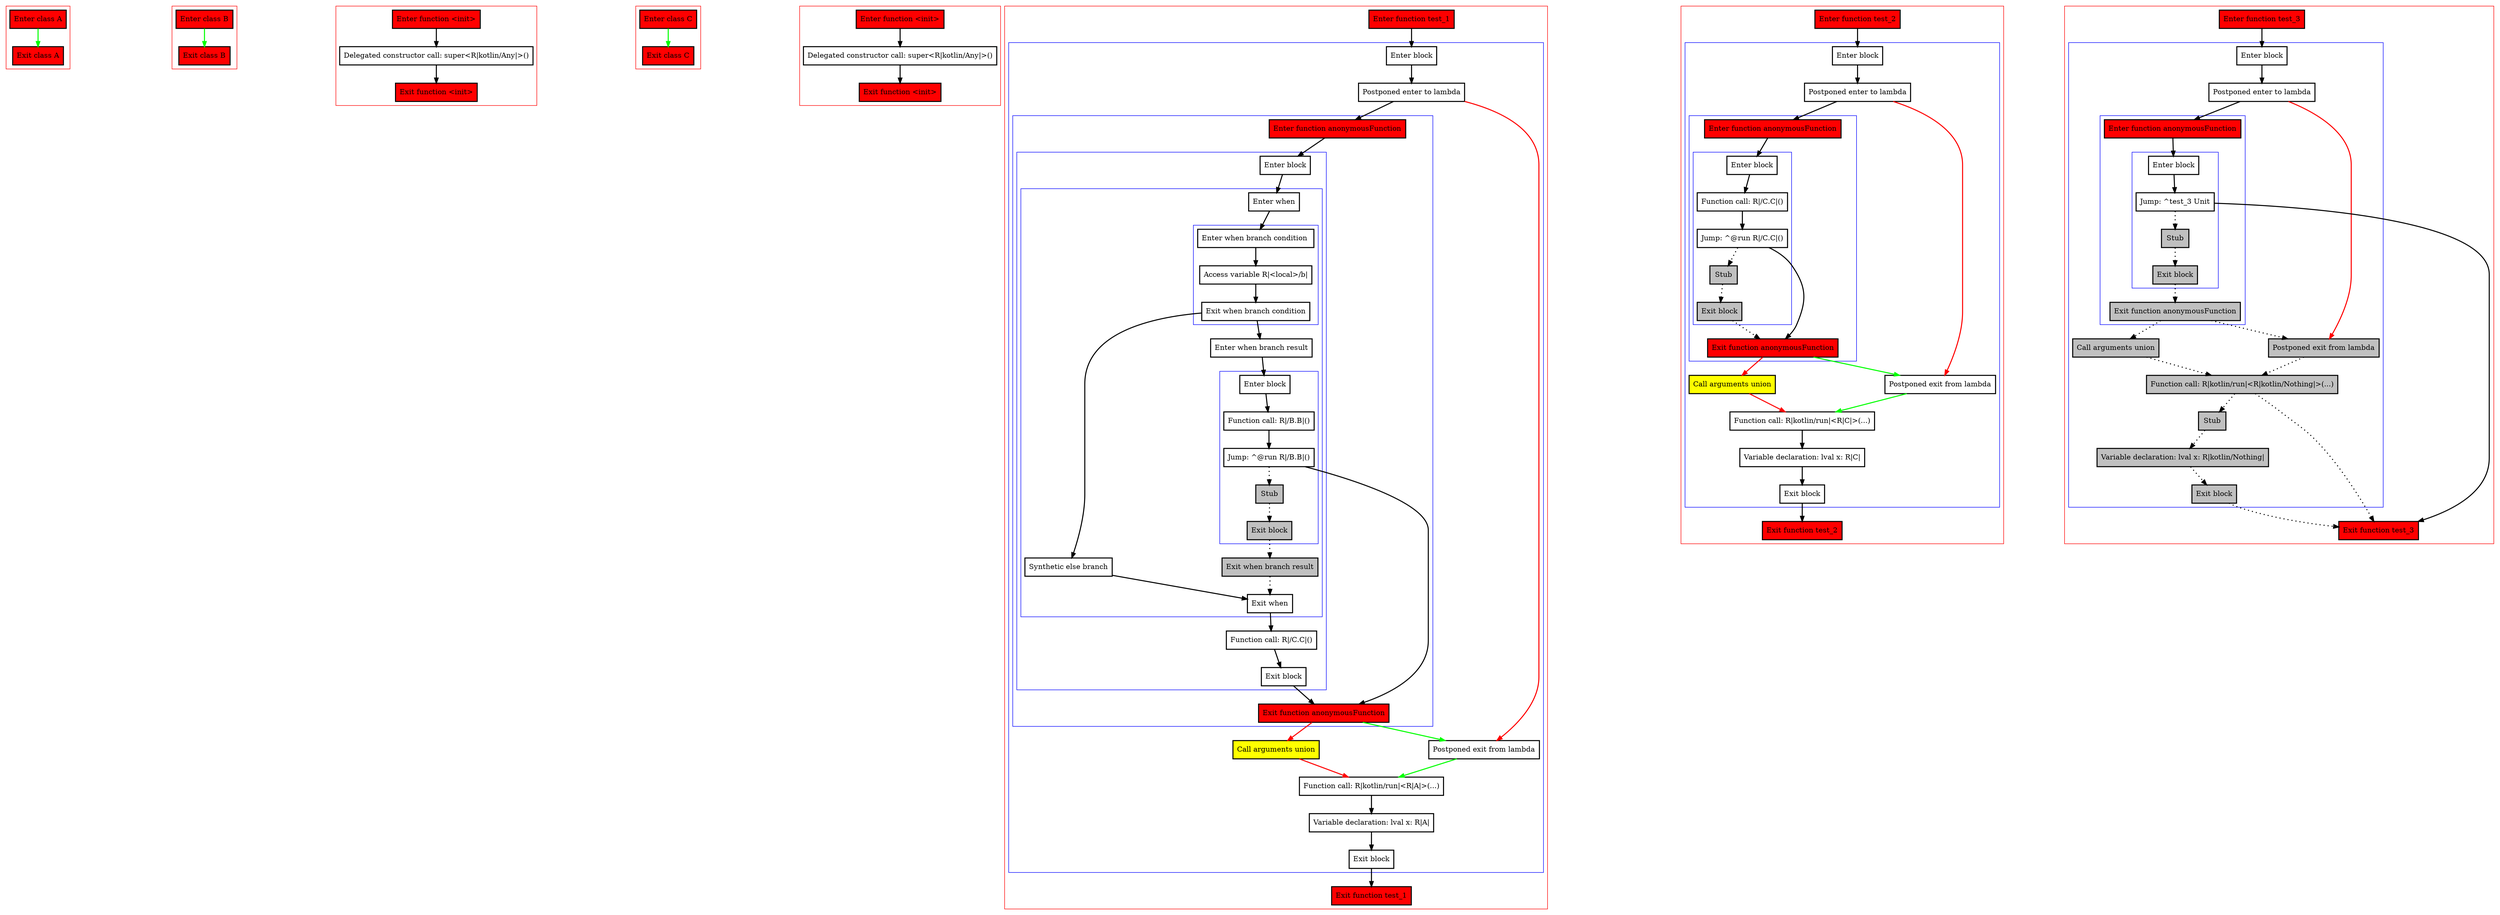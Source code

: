 digraph returnValuesFromLambda_kt {
    graph [nodesep=3]
    node [shape=box penwidth=2]
    edge [penwidth=2]

    subgraph cluster_0 {
        color=red
        0 [label="Enter class A" style="filled" fillcolor=red];
        1 [label="Exit class A" style="filled" fillcolor=red];
    }
    0 -> {1} [color=green];

    subgraph cluster_1 {
        color=red
        2 [label="Enter class B" style="filled" fillcolor=red];
        3 [label="Exit class B" style="filled" fillcolor=red];
    }
    2 -> {3} [color=green];

    subgraph cluster_2 {
        color=red
        4 [label="Enter function <init>" style="filled" fillcolor=red];
        5 [label="Delegated constructor call: super<R|kotlin/Any|>()"];
        6 [label="Exit function <init>" style="filled" fillcolor=red];
    }
    4 -> {5};
    5 -> {6};

    subgraph cluster_3 {
        color=red
        7 [label="Enter class C" style="filled" fillcolor=red];
        8 [label="Exit class C" style="filled" fillcolor=red];
    }
    7 -> {8} [color=green];

    subgraph cluster_4 {
        color=red
        9 [label="Enter function <init>" style="filled" fillcolor=red];
        10 [label="Delegated constructor call: super<R|kotlin/Any|>()"];
        11 [label="Exit function <init>" style="filled" fillcolor=red];
    }
    9 -> {10};
    10 -> {11};

    subgraph cluster_5 {
        color=red
        12 [label="Enter function test_1" style="filled" fillcolor=red];
        subgraph cluster_6 {
            color=blue
            13 [label="Enter block"];
            14 [label="Postponed enter to lambda"];
            subgraph cluster_7 {
                color=blue
                21 [label="Enter function anonymousFunction" style="filled" fillcolor=red];
                subgraph cluster_8 {
                    color=blue
                    22 [label="Enter block"];
                    subgraph cluster_9 {
                        color=blue
                        23 [label="Enter when"];
                        subgraph cluster_10 {
                            color=blue
                            24 [label="Enter when branch condition "];
                            25 [label="Access variable R|<local>/b|"];
                            26 [label="Exit when branch condition"];
                        }
                        27 [label="Synthetic else branch"];
                        28 [label="Enter when branch result"];
                        subgraph cluster_11 {
                            color=blue
                            29 [label="Enter block"];
                            30 [label="Function call: R|/B.B|()"];
                            31 [label="Jump: ^@run R|/B.B|()"];
                            32 [label="Stub" style="filled" fillcolor=gray];
                            33 [label="Exit block" style="filled" fillcolor=gray];
                        }
                        34 [label="Exit when branch result" style="filled" fillcolor=gray];
                        35 [label="Exit when"];
                    }
                    36 [label="Function call: R|/C.C|()"];
                    37 [label="Exit block"];
                }
                38 [label="Exit function anonymousFunction" style="filled" fillcolor=red];
            }
            15 [label="Call arguments union" style="filled" fillcolor=yellow];
            16 [label="Postponed exit from lambda"];
            17 [label="Function call: R|kotlin/run|<R|A|>(...)"];
            18 [label="Variable declaration: lval x: R|A|"];
            19 [label="Exit block"];
        }
        20 [label="Exit function test_1" style="filled" fillcolor=red];
    }
    12 -> {13};
    13 -> {14};
    14 -> {21};
    14 -> {16} [color=red];
    15 -> {17} [color=red];
    16 -> {17} [color=green];
    17 -> {18};
    18 -> {19};
    19 -> {20};
    21 -> {22};
    22 -> {23};
    23 -> {24};
    24 -> {25};
    25 -> {26};
    26 -> {28 27};
    27 -> {35};
    28 -> {29};
    29 -> {30};
    30 -> {31};
    31 -> {38};
    31 -> {32} [style=dotted];
    32 -> {33} [style=dotted];
    33 -> {34} [style=dotted];
    34 -> {35} [style=dotted];
    35 -> {36};
    36 -> {37};
    37 -> {38};
    38 -> {15} [color=red];
    38 -> {16} [color=green];

    subgraph cluster_12 {
        color=red
        39 [label="Enter function test_2" style="filled" fillcolor=red];
        subgraph cluster_13 {
            color=blue
            40 [label="Enter block"];
            41 [label="Postponed enter to lambda"];
            subgraph cluster_14 {
                color=blue
                48 [label="Enter function anonymousFunction" style="filled" fillcolor=red];
                subgraph cluster_15 {
                    color=blue
                    49 [label="Enter block"];
                    50 [label="Function call: R|/C.C|()"];
                    51 [label="Jump: ^@run R|/C.C|()"];
                    52 [label="Stub" style="filled" fillcolor=gray];
                    53 [label="Exit block" style="filled" fillcolor=gray];
                }
                54 [label="Exit function anonymousFunction" style="filled" fillcolor=red];
            }
            42 [label="Call arguments union" style="filled" fillcolor=yellow];
            43 [label="Postponed exit from lambda"];
            44 [label="Function call: R|kotlin/run|<R|C|>(...)"];
            45 [label="Variable declaration: lval x: R|C|"];
            46 [label="Exit block"];
        }
        47 [label="Exit function test_2" style="filled" fillcolor=red];
    }
    39 -> {40};
    40 -> {41};
    41 -> {48};
    41 -> {43} [color=red];
    42 -> {44} [color=red];
    43 -> {44} [color=green];
    44 -> {45};
    45 -> {46};
    46 -> {47};
    48 -> {49};
    49 -> {50};
    50 -> {51};
    51 -> {54};
    51 -> {52} [style=dotted];
    52 -> {53} [style=dotted];
    53 -> {54} [style=dotted];
    54 -> {42} [color=red];
    54 -> {43} [color=green];

    subgraph cluster_16 {
        color=red
        55 [label="Enter function test_3" style="filled" fillcolor=red];
        subgraph cluster_17 {
            color=blue
            56 [label="Enter block"];
            57 [label="Postponed enter to lambda"];
            subgraph cluster_18 {
                color=blue
                65 [label="Enter function anonymousFunction" style="filled" fillcolor=red];
                subgraph cluster_19 {
                    color=blue
                    66 [label="Enter block"];
                    67 [label="Jump: ^test_3 Unit"];
                    68 [label="Stub" style="filled" fillcolor=gray];
                    69 [label="Exit block" style="filled" fillcolor=gray];
                }
                70 [label="Exit function anonymousFunction" style="filled" fillcolor=red style="filled" fillcolor=gray];
            }
            58 [label="Call arguments union" style="filled" fillcolor=gray];
            59 [label="Postponed exit from lambda" style="filled" fillcolor=gray];
            60 [label="Function call: R|kotlin/run|<R|kotlin/Nothing|>(...)" style="filled" fillcolor=gray];
            61 [label="Stub" style="filled" fillcolor=gray];
            62 [label="Variable declaration: lval x: R|kotlin/Nothing|" style="filled" fillcolor=gray];
            63 [label="Exit block" style="filled" fillcolor=gray];
        }
        64 [label="Exit function test_3" style="filled" fillcolor=red];
    }
    55 -> {56};
    56 -> {57};
    57 -> {65};
    57 -> {59} [color=red];
    58 -> {60} [style=dotted];
    59 -> {60} [style=dotted];
    60 -> {64 61} [style=dotted];
    61 -> {62} [style=dotted];
    62 -> {63} [style=dotted];
    63 -> {64} [style=dotted];
    65 -> {66};
    66 -> {67};
    67 -> {64};
    67 -> {68} [style=dotted];
    68 -> {69} [style=dotted];
    69 -> {70} [style=dotted];
    70 -> {59 58} [style=dotted];

}
